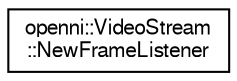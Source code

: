 digraph "Graphical Class Hierarchy"
{
  edge [fontname="FreeSans",fontsize="10",labelfontname="FreeSans",labelfontsize="10"];
  node [fontname="FreeSans",fontsize="10",shape=record];
  rankdir="LR";
  Node1 [label="openni::VideoStream\l::NewFrameListener",height=0.2,width=0.4,color="black", fillcolor="white", style="filled",URL="$classopenni_1_1_video_stream_1_1_new_frame_listener.html"];
}
